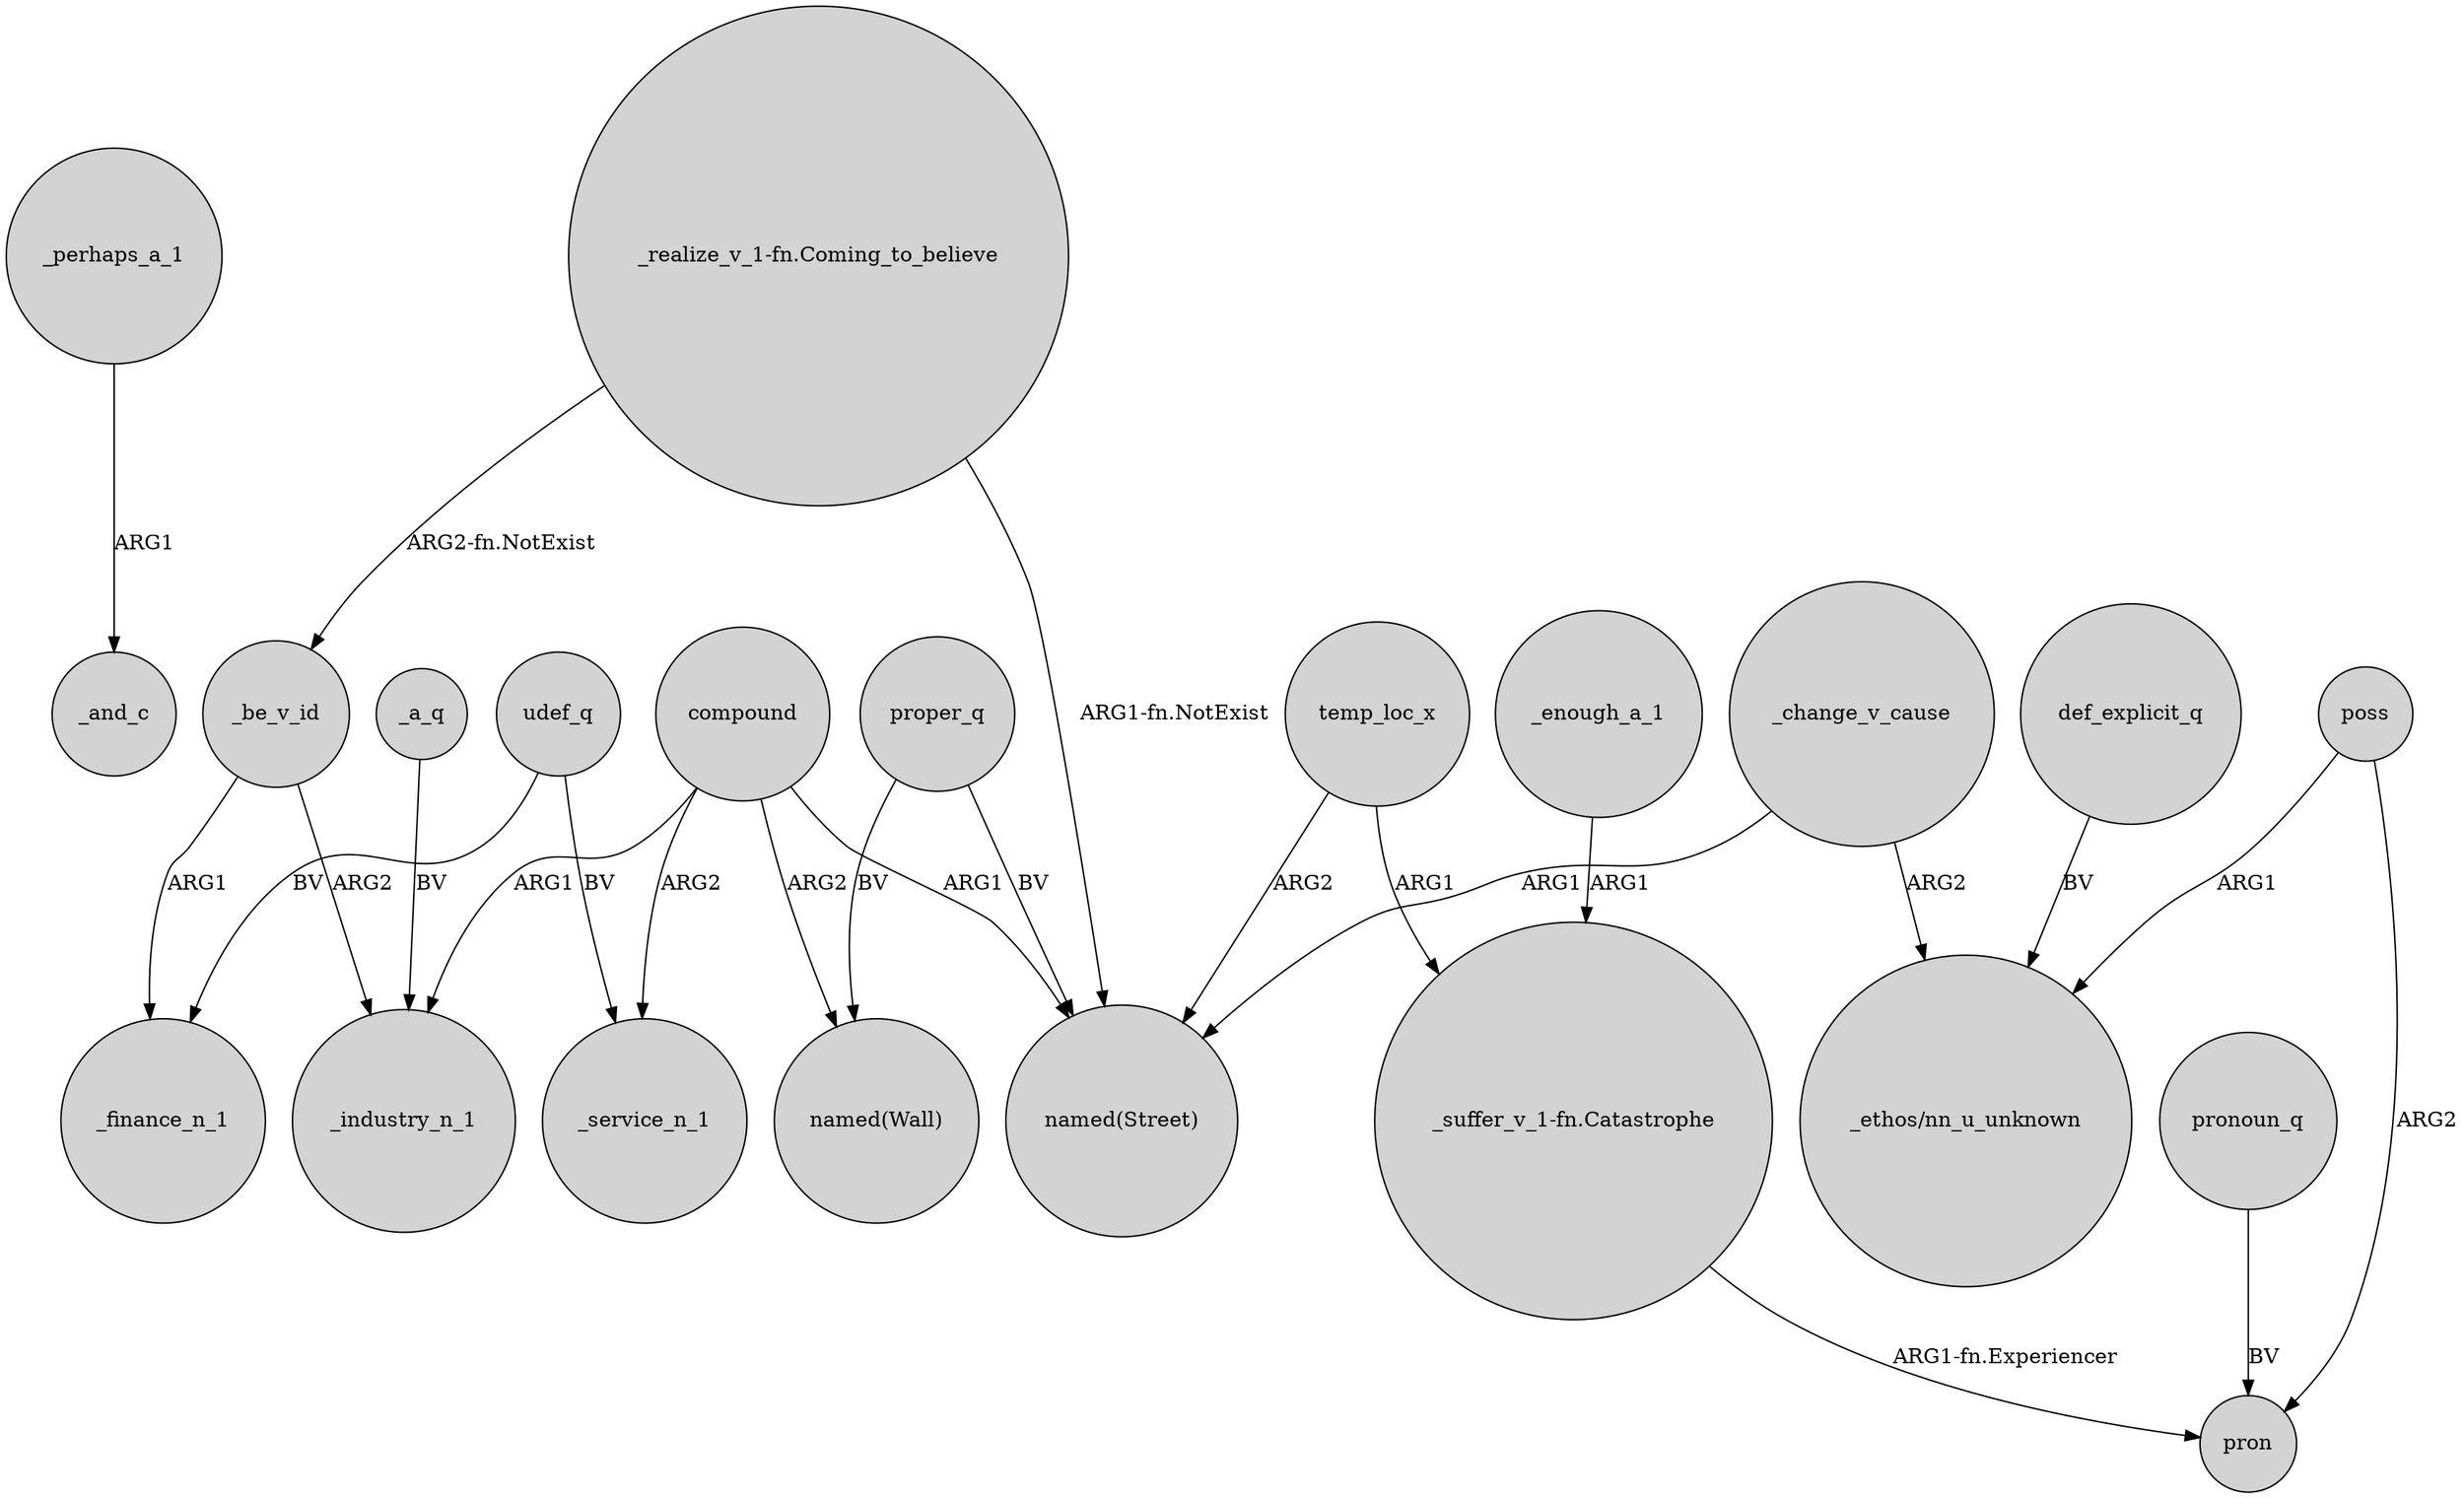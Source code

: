 digraph {
	node [shape=circle style=filled]
	_perhaps_a_1 -> _and_c [label=ARG1]
	compound -> _service_n_1 [label=ARG2]
	poss -> pron [label=ARG2]
	udef_q -> _finance_n_1 [label=BV]
	_be_v_id -> _industry_n_1 [label=ARG2]
	"_realize_v_1-fn.Coming_to_believe" -> "named(Street)" [label="ARG1-fn.NotExist"]
	compound -> "named(Street)" [label=ARG1]
	proper_q -> "named(Wall)" [label=BV]
	"_suffer_v_1-fn.Catastrophe" -> pron [label="ARG1-fn.Experiencer"]
	compound -> _industry_n_1 [label=ARG1]
	temp_loc_x -> "named(Street)" [label=ARG2]
	def_explicit_q -> "_ethos/nn_u_unknown" [label=BV]
	"_realize_v_1-fn.Coming_to_believe" -> _be_v_id [label="ARG2-fn.NotExist"]
	_enough_a_1 -> "_suffer_v_1-fn.Catastrophe" [label=ARG1]
	proper_q -> "named(Street)" [label=BV]
	poss -> "_ethos/nn_u_unknown" [label=ARG1]
	pronoun_q -> pron [label=BV]
	_change_v_cause -> "_ethos/nn_u_unknown" [label=ARG2]
	temp_loc_x -> "_suffer_v_1-fn.Catastrophe" [label=ARG1]
	compound -> "named(Wall)" [label=ARG2]
	udef_q -> _service_n_1 [label=BV]
	_a_q -> _industry_n_1 [label=BV]
	_be_v_id -> _finance_n_1 [label=ARG1]
	_change_v_cause -> "named(Street)" [label=ARG1]
}
